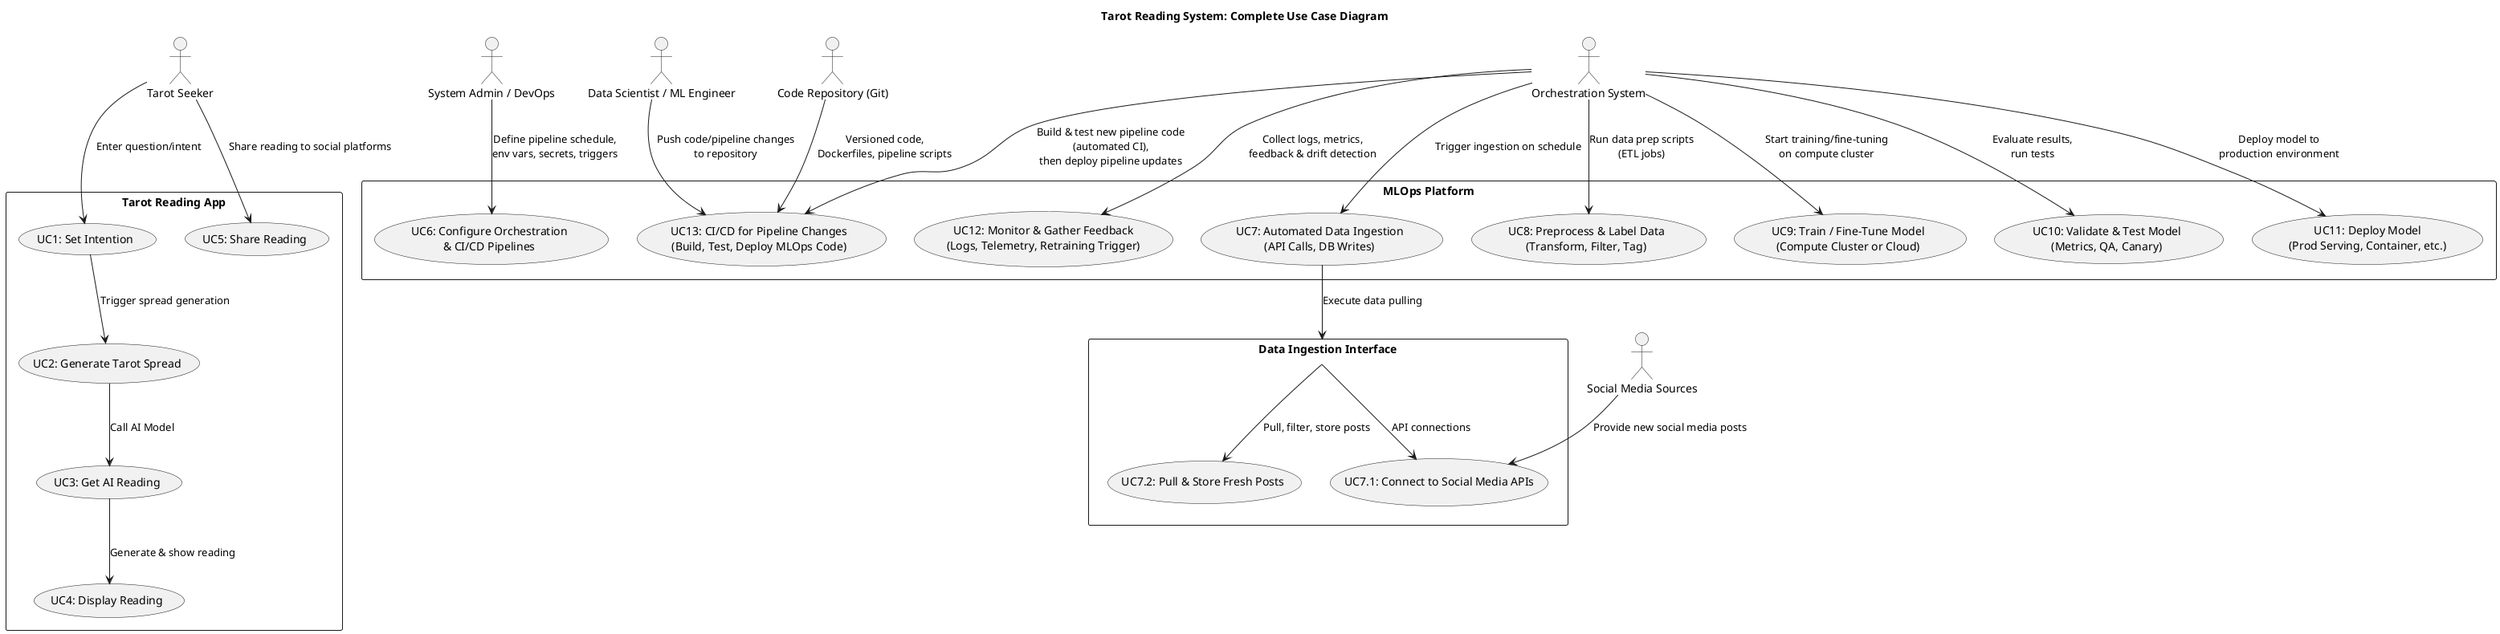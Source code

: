 @startuml

title "Tarot Reading System: Complete Use Case Diagram"

' -- ACTORS --
actor "Tarot Seeker" as Seeker
actor "System Admin / DevOps" as Admin
actor "Data Scientist / ML Engineer" as DS
actor "Orchestration System" as Orchestrator
actor "Social Media Sources" as Social
actor "Code Repository (Git)" as GitRepo

' -- TAROT READING APP BOUNDARY --
rectangle "Tarot Reading App" {
  usecase "UC1: Set Intention" as UC1
  usecase "UC2: Generate Tarot Spread" as UC2
  usecase "UC3: Get AI Reading" as UC3
  usecase "UC4: Display Reading" as UC4
  usecase "UC5: Share Reading" as UC5
}

' -- MLOps PLATFORM BOUNDARY --
rectangle "MLOps Platform" {
  usecase "UC6: Configure Orchestration\n& CI/CD Pipelines" as UC6
  usecase "UC7: Automated Data Ingestion\n(API Calls, DB Writes)" as UC7
  usecase "UC8: Preprocess & Label Data\n(Transform, Filter, Tag)" as UC8
  usecase "UC9: Train / Fine-Tune Model\n(Compute Cluster or Cloud)" as UC9
  usecase "UC10: Validate & Test Model\n(Metrics, QA, Canary)" as UC10
  usecase "UC11: Deploy Model\n(Prod Serving, Container, etc.)" as UC11
  usecase "UC12: Monitor & Gather Feedback\n(Logs, Telemetry, Retraining Trigger)" as UC12
  usecase "UC13: CI/CD for Pipeline Changes\n(Build, Test, Deploy MLOps Code)" as UC13
}

' -- DATA INGESTION INTERFACE BOUNDARY --
rectangle "Data Ingestion Interface" as DataIngest {
  usecase "UC7.1: Connect to Social Media APIs" as UC7_1
  usecase "UC7.2: Pull & Store Fresh Posts" as UC7_2
}

'
' RELATIONSHIPS (Tarot Reading App)
'
Seeker --> UC1 : "Enter question/intent"
UC1 --> UC2 : "Trigger spread generation"
UC2 --> UC3 : "Call AI Model"
UC3 --> UC4 : "Generate & show reading"
Seeker --> UC5 : "Share reading to social platforms"

'
' RELATIONSHIPS (MLOps Platform)
'
Admin --> UC6 : "Define pipeline schedule,\nenv vars, secrets, triggers"
Orchestrator --> UC7 : "Trigger ingestion on schedule"
UC7 --> DataIngest : "Execute data pulling"

' Inside Data Ingestion Interface
DataIngest --> UC7_1 : "API connections"
DataIngest --> UC7_2 : "Pull, filter, store posts"

' Continuing pipeline steps
Orchestrator --> UC8 : "Run data prep scripts\n(ETL jobs)"
Orchestrator --> UC9 : "Start training/fine-tuning\non compute cluster"
Orchestrator --> UC10: "Evaluate results,\nrun tests"
Orchestrator --> UC11: "Deploy model to\nproduction environment"
Orchestrator --> UC12: "Collect logs, metrics,\nfeedback & drift detection"

'
' CI/CD Integration
'
DS --> UC13 : "Push code/pipeline changes\nto repository"
GitRepo --> UC13 : "Versioned code,\nDockerfiles, pipeline scripts"
Orchestrator --> UC13 : "Build & test new pipeline code\n(automated CI),\nthen deploy pipeline updates"

'
' SOCIAL MEDIA SOURCES FEED INTO DATA INGEST
'
Social --> UC7_1 : "Provide new social media posts"

@enduml